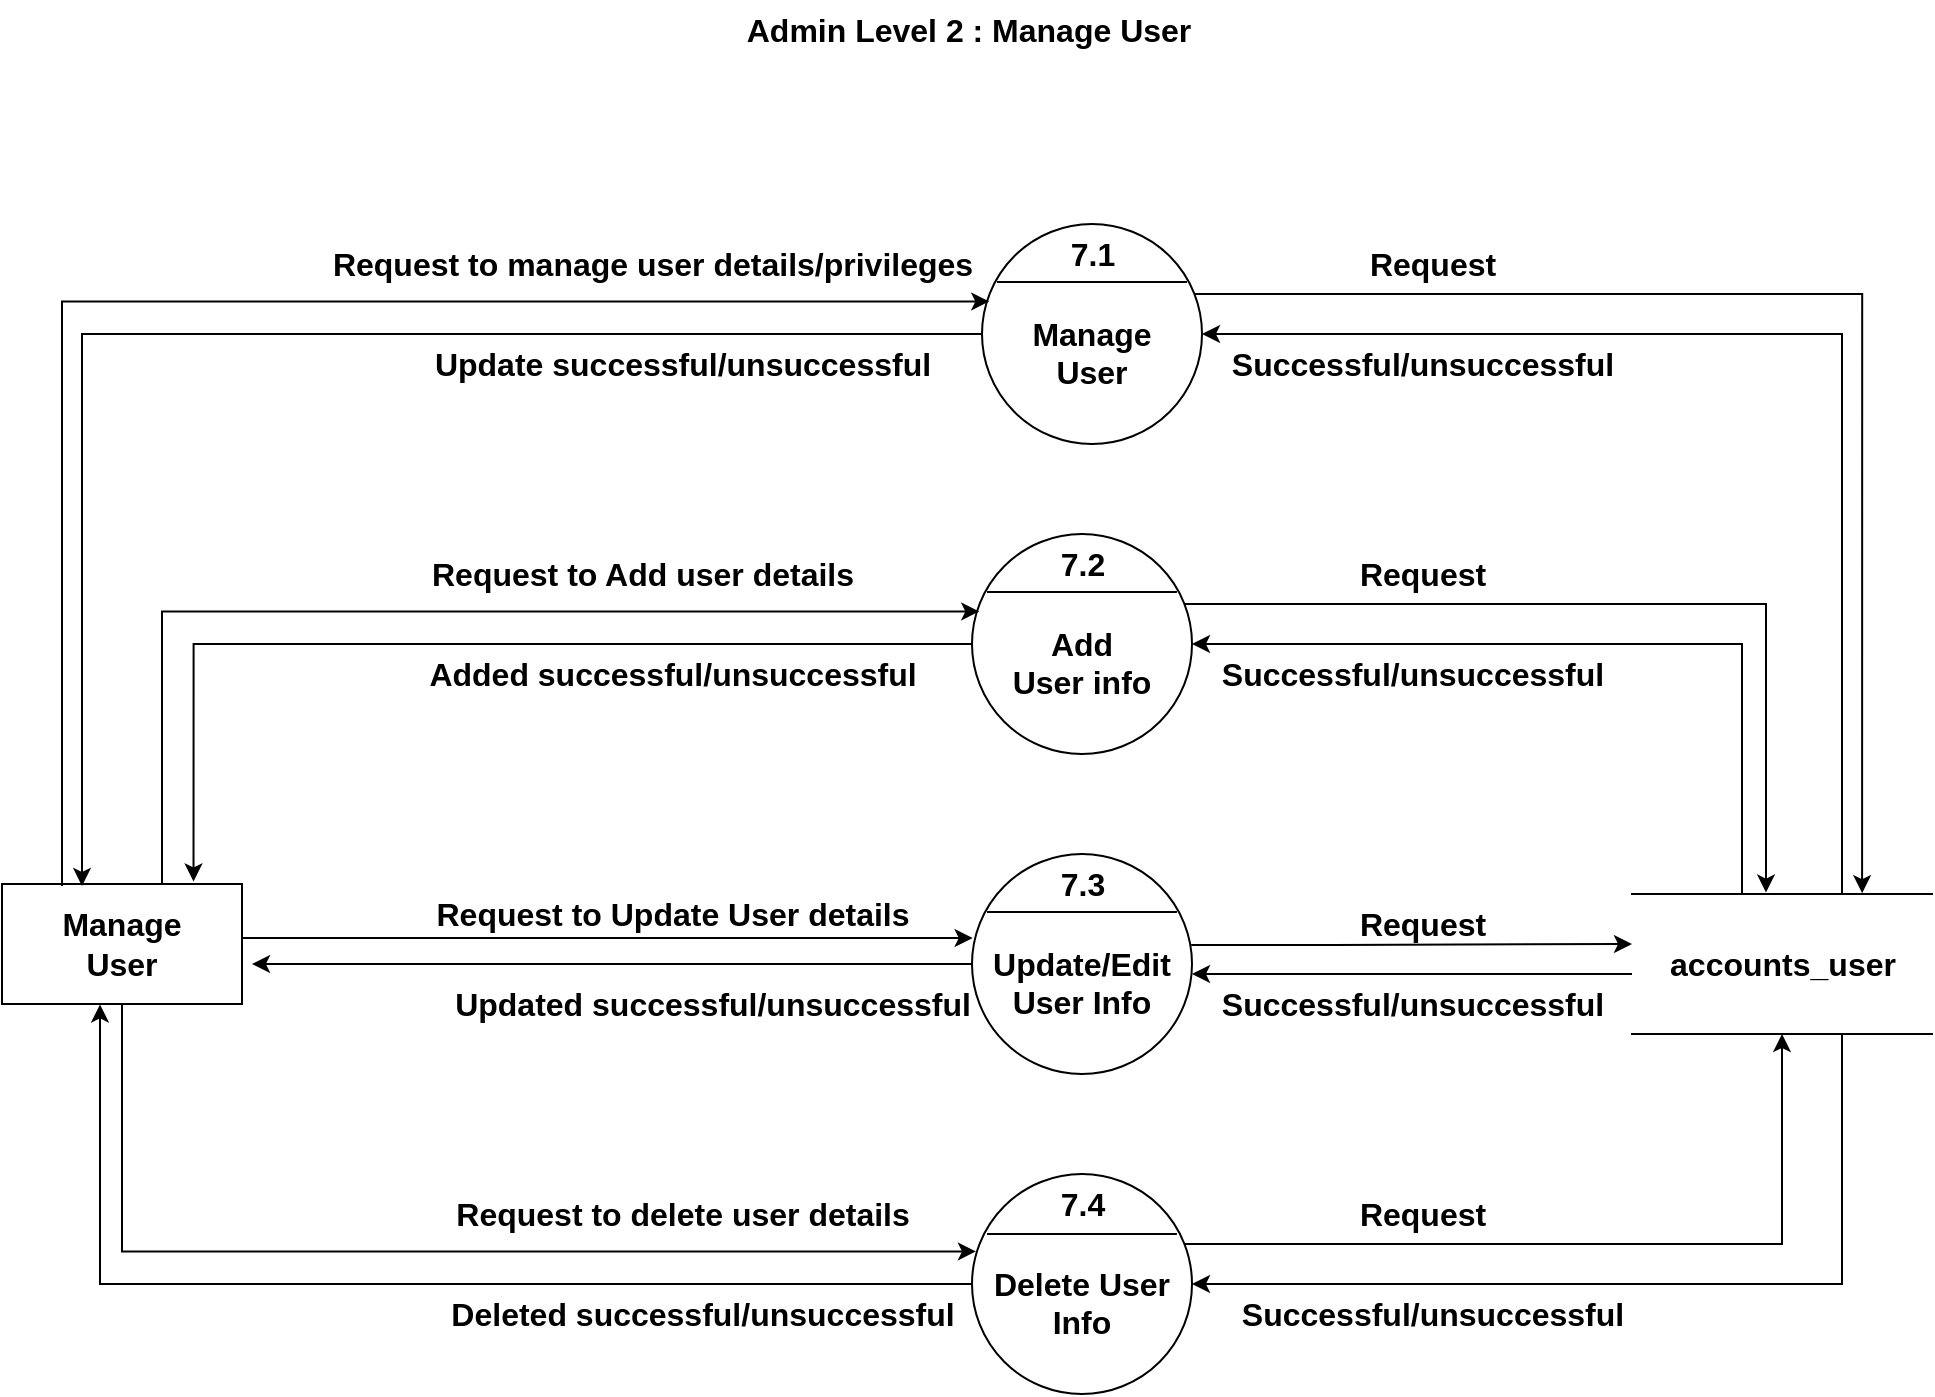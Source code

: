 <mxfile version="20.1.2" type="device"><diagram id="vYa11gg2nDC6DcPnt15G" name="Page-1"><mxGraphModel dx="1038" dy="-363" grid="1" gridSize="10" guides="1" tooltips="1" connect="1" arrows="1" fold="1" page="1" pageScale="1" pageWidth="1100" pageHeight="850" math="0" shadow="0"><root><mxCell id="0"/><mxCell id="1" parent="0"/><mxCell id="HEPLfo2_U_q-AabHbAsl-4" style="edgeStyle=orthogonalEdgeStyle;rounded=0;orthogonalLoop=1;jettySize=auto;html=1;entryX=0.798;entryY=-0.021;entryDx=0;entryDy=0;entryPerimeter=0;fontSize=16;" parent="1" source="HEPLfo2_U_q-AabHbAsl-6" target="HEPLfo2_U_q-AabHbAsl-45" edge="1"><mxGeometry relative="1" as="geometry"><Array as="points"><mxPoint x="163" y="1192"/></Array></mxGeometry></mxCell><mxCell id="HEPLfo2_U_q-AabHbAsl-5" style="edgeStyle=orthogonalEdgeStyle;rounded=0;orthogonalLoop=1;jettySize=auto;html=1;entryX=0.448;entryY=-0.01;entryDx=0;entryDy=0;fontSize=16;entryPerimeter=0;" parent="1" source="HEPLfo2_U_q-AabHbAsl-6" target="HEPLfo2_U_q-AabHbAsl-13" edge="1"><mxGeometry relative="1" as="geometry"><Array as="points"><mxPoint x="949" y="1172"/><mxPoint x="949" y="1316"/></Array></mxGeometry></mxCell><mxCell id="HEPLfo2_U_q-AabHbAsl-6" value="&lt;b&gt;&lt;br&gt;Add&lt;br&gt;User info&lt;br&gt;&lt;/b&gt;" style="ellipse;whiteSpace=wrap;html=1;aspect=fixed;fontSize=16;" parent="1" vertex="1"><mxGeometry x="552" y="1137" width="110" height="110" as="geometry"/></mxCell><mxCell id="HEPLfo2_U_q-AabHbAsl-7" style="edgeStyle=orthogonalEdgeStyle;rounded=0;orthogonalLoop=1;jettySize=auto;html=1;fontSize=16;" parent="1" source="HEPLfo2_U_q-AabHbAsl-8" edge="1"><mxGeometry relative="1" as="geometry"><mxPoint x="192" y="1352" as="targetPoint"/></mxGeometry></mxCell><mxCell id="HEPLfo2_U_q-AabHbAsl-8" value="&lt;b&gt;&lt;br&gt;Update/Edit&lt;br&gt;User Info&lt;/b&gt;&lt;b&gt;&lt;br&gt;&lt;/b&gt;" style="ellipse;whiteSpace=wrap;html=1;aspect=fixed;fontSize=16;" parent="1" vertex="1"><mxGeometry x="552" y="1297" width="110" height="110" as="geometry"/></mxCell><mxCell id="HEPLfo2_U_q-AabHbAsl-9" style="edgeStyle=orthogonalEdgeStyle;rounded=0;orthogonalLoop=1;jettySize=auto;html=1;entryX=1;entryY=0.5;entryDx=0;entryDy=0;fontSize=16;" parent="1" source="HEPLfo2_U_q-AabHbAsl-13" target="HEPLfo2_U_q-AabHbAsl-6" edge="1"><mxGeometry relative="1" as="geometry"><Array as="points"><mxPoint x="937" y="1192"/></Array></mxGeometry></mxCell><mxCell id="HEPLfo2_U_q-AabHbAsl-11" style="edgeStyle=orthogonalEdgeStyle;rounded=0;orthogonalLoop=1;jettySize=auto;html=1;entryX=1;entryY=0.5;entryDx=0;entryDy=0;fontSize=16;" parent="1" source="HEPLfo2_U_q-AabHbAsl-13" target="HEPLfo2_U_q-AabHbAsl-16" edge="1"><mxGeometry relative="1" as="geometry"><Array as="points"><mxPoint x="987" y="1512"/></Array></mxGeometry></mxCell><mxCell id="HEPLfo2_U_q-AabHbAsl-13" value="&lt;b&gt;accounts_user&lt;br&gt;&lt;/b&gt;" style="html=1;dashed=0;whitespace=wrap;shape=partialRectangle;right=0;left=0;fontSize=16;" parent="1" vertex="1"><mxGeometry x="882" y="1317" width="150" height="70" as="geometry"/></mxCell><mxCell id="HEPLfo2_U_q-AabHbAsl-14" style="edgeStyle=orthogonalEdgeStyle;rounded=0;orthogonalLoop=1;jettySize=auto;html=1;fontSize=16;entryX=0.406;entryY=1.003;entryDx=0;entryDy=0;entryPerimeter=0;" parent="1" source="HEPLfo2_U_q-AabHbAsl-16" target="HEPLfo2_U_q-AabHbAsl-45" edge="1"><mxGeometry relative="1" as="geometry"><Array as="points"><mxPoint x="116" y="1512"/><mxPoint x="116" y="1372"/></Array><mxPoint x="87" y="1372" as="targetPoint"/></mxGeometry></mxCell><mxCell id="HEPLfo2_U_q-AabHbAsl-15" style="edgeStyle=orthogonalEdgeStyle;rounded=0;orthogonalLoop=1;jettySize=auto;html=1;entryX=0.5;entryY=1;entryDx=0;entryDy=0;fontSize=16;" parent="1" source="HEPLfo2_U_q-AabHbAsl-16" target="HEPLfo2_U_q-AabHbAsl-13" edge="1"><mxGeometry relative="1" as="geometry"><Array as="points"><mxPoint x="957" y="1492"/></Array></mxGeometry></mxCell><mxCell id="HEPLfo2_U_q-AabHbAsl-16" value="&lt;b&gt;&lt;br&gt;Delete User&lt;br&gt;Info&lt;br&gt;&lt;/b&gt;" style="ellipse;whiteSpace=wrap;html=1;aspect=fixed;fontSize=16;" parent="1" vertex="1"><mxGeometry x="552" y="1457.0" width="110" height="110" as="geometry"/></mxCell><mxCell id="HEPLfo2_U_q-AabHbAsl-20" value="&lt;b&gt;Successful/unsuccessful&lt;/b&gt;" style="text;html=1;align=center;verticalAlign=middle;resizable=0;points=[];autosize=1;strokeColor=none;fillColor=none;fontSize=16;" parent="1" vertex="1"><mxGeometry x="667" y="1357.0" width="210" height="30" as="geometry"/></mxCell><mxCell id="HEPLfo2_U_q-AabHbAsl-22" value="&lt;b&gt;Request to Add user details&lt;/b&gt;" style="text;html=1;align=center;verticalAlign=middle;resizable=0;points=[];autosize=1;strokeColor=none;fillColor=none;fontSize=16;" parent="1" vertex="1"><mxGeometry x="272" y="1142" width="230" height="30" as="geometry"/></mxCell><mxCell id="HEPLfo2_U_q-AabHbAsl-23" value="&lt;b&gt;Request to delete user details&lt;/b&gt;" style="text;html=1;align=center;verticalAlign=middle;resizable=0;points=[];autosize=1;strokeColor=none;fillColor=none;fontSize=16;" parent="1" vertex="1"><mxGeometry x="282" y="1462.0" width="250" height="30" as="geometry"/></mxCell><mxCell id="HEPLfo2_U_q-AabHbAsl-24" value="&lt;b&gt;Added successful/unsuccessful&lt;/b&gt;" style="text;html=1;align=center;verticalAlign=middle;resizable=0;points=[];autosize=1;strokeColor=none;fillColor=none;fontSize=16;" parent="1" vertex="1"><mxGeometry x="267" y="1192" width="270" height="30" as="geometry"/></mxCell><mxCell id="HEPLfo2_U_q-AabHbAsl-26" value="&lt;b&gt;Request to Update User details&lt;/b&gt;" style="text;html=1;align=center;verticalAlign=middle;resizable=0;points=[];autosize=1;strokeColor=none;fillColor=none;fontSize=16;" parent="1" vertex="1"><mxGeometry x="272" y="1312" width="260" height="30" as="geometry"/></mxCell><mxCell id="HEPLfo2_U_q-AabHbAsl-30" value="" style="endArrow=none;html=1;rounded=0;exitX=0.073;exitY=0.264;exitDx=0;exitDy=0;exitPerimeter=0;entryX=0.936;entryY=0.264;entryDx=0;entryDy=0;entryPerimeter=0;" parent="1" edge="1"><mxGeometry width="50" height="50" relative="1" as="geometry"><mxPoint x="559.53" y="1166" as="sourcePoint"/><mxPoint x="654.46" y="1166" as="targetPoint"/></mxGeometry></mxCell><mxCell id="HEPLfo2_U_q-AabHbAsl-31" value="" style="endArrow=none;html=1;rounded=0;exitX=0.073;exitY=0.264;exitDx=0;exitDy=0;exitPerimeter=0;entryX=0.936;entryY=0.264;entryDx=0;entryDy=0;entryPerimeter=0;" parent="1" edge="1"><mxGeometry width="50" height="50" relative="1" as="geometry"><mxPoint x="559.54" y="1326" as="sourcePoint"/><mxPoint x="654.47" y="1326" as="targetPoint"/></mxGeometry></mxCell><mxCell id="HEPLfo2_U_q-AabHbAsl-32" value="" style="endArrow=none;html=1;rounded=0;exitX=0.073;exitY=0.264;exitDx=0;exitDy=0;exitPerimeter=0;entryX=0.936;entryY=0.264;entryDx=0;entryDy=0;entryPerimeter=0;" parent="1" edge="1"><mxGeometry width="50" height="50" relative="1" as="geometry"><mxPoint x="559.53" y="1487" as="sourcePoint"/><mxPoint x="654.46" y="1487" as="targetPoint"/></mxGeometry></mxCell><mxCell id="HEPLfo2_U_q-AabHbAsl-34" value="&lt;span style=&quot;font-size: 16px;&quot;&gt;&lt;b&gt;7.2&lt;/b&gt;&lt;/span&gt;" style="text;html=1;align=center;verticalAlign=middle;resizable=0;points=[];autosize=1;strokeColor=none;fillColor=none;" parent="1" vertex="1"><mxGeometry x="582" y="1137" width="50" height="30" as="geometry"/></mxCell><mxCell id="HEPLfo2_U_q-AabHbAsl-35" value="&lt;span style=&quot;font-size: 16px;&quot;&gt;&lt;b&gt;7.3&lt;/b&gt;&lt;/span&gt;" style="text;html=1;align=center;verticalAlign=middle;resizable=0;points=[];autosize=1;strokeColor=none;fillColor=none;" parent="1" vertex="1"><mxGeometry x="582" y="1297" width="50" height="30" as="geometry"/></mxCell><mxCell id="HEPLfo2_U_q-AabHbAsl-36" value="&lt;span style=&quot;font-size: 16px;&quot;&gt;&lt;b&gt;7.4&lt;/b&gt;&lt;/span&gt;" style="text;html=1;align=center;verticalAlign=middle;resizable=0;points=[];autosize=1;strokeColor=none;fillColor=none;" parent="1" vertex="1"><mxGeometry x="582" y="1457.0" width="50" height="30" as="geometry"/></mxCell><mxCell id="HEPLfo2_U_q-AabHbAsl-38" style="edgeStyle=orthogonalEdgeStyle;rounded=0;orthogonalLoop=1;jettySize=auto;html=1;entryX=-0.006;entryY=0.393;entryDx=0;entryDy=0;entryPerimeter=0;fontSize=16;" parent="1" edge="1"><mxGeometry relative="1" as="geometry"><mxPoint x="661.575" y="1342.49" as="sourcePoint"/><mxPoint x="882" y="1342" as="targetPoint"/><Array as="points"><mxPoint x="732.9" y="1342.49"/><mxPoint x="732.9" y="1342.49"/></Array></mxGeometry></mxCell><mxCell id="HEPLfo2_U_q-AabHbAsl-39" style="edgeStyle=orthogonalEdgeStyle;rounded=0;orthogonalLoop=1;jettySize=auto;html=1;entryX=1;entryY=0.5;entryDx=0;entryDy=0;fontSize=16;" parent="1" edge="1"><mxGeometry relative="1" as="geometry"><mxPoint x="882" y="1357" as="sourcePoint"/><mxPoint x="662.0" y="1357" as="targetPoint"/><Array as="points"><mxPoint x="817" y="1357.0"/><mxPoint x="817" y="1357.0"/></Array></mxGeometry></mxCell><mxCell id="HEPLfo2_U_q-AabHbAsl-41" style="edgeStyle=orthogonalEdgeStyle;rounded=0;orthogonalLoop=1;jettySize=auto;html=1;entryX=0.033;entryY=0.352;entryDx=0;entryDy=0;entryPerimeter=0;fontSize=16;" parent="1" source="HEPLfo2_U_q-AabHbAsl-45" target="HEPLfo2_U_q-AabHbAsl-6" edge="1"><mxGeometry relative="1" as="geometry"><Array as="points"><mxPoint x="147" y="1176"/></Array></mxGeometry></mxCell><mxCell id="HEPLfo2_U_q-AabHbAsl-42" style="edgeStyle=orthogonalEdgeStyle;rounded=0;orthogonalLoop=1;jettySize=auto;html=1;entryX=0.003;entryY=0.382;entryDx=0;entryDy=0;entryPerimeter=0;fontSize=16;" parent="1" source="HEPLfo2_U_q-AabHbAsl-45" target="HEPLfo2_U_q-AabHbAsl-8" edge="1"><mxGeometry relative="1" as="geometry"><Array as="points"><mxPoint x="447" y="1339"/><mxPoint x="447" y="1339"/></Array></mxGeometry></mxCell><mxCell id="HEPLfo2_U_q-AabHbAsl-43" style="edgeStyle=orthogonalEdgeStyle;rounded=0;orthogonalLoop=1;jettySize=auto;html=1;entryX=0.018;entryY=0.352;entryDx=0;entryDy=0;entryPerimeter=0;fontSize=16;" parent="1" source="HEPLfo2_U_q-AabHbAsl-45" target="HEPLfo2_U_q-AabHbAsl-16" edge="1"><mxGeometry relative="1" as="geometry"><Array as="points"><mxPoint x="127" y="1496"/></Array></mxGeometry></mxCell><mxCell id="HEPLfo2_U_q-AabHbAsl-45" value="&lt;b&gt;Manage&lt;br&gt;User&lt;br&gt;&lt;/b&gt;" style="rounded=0;whiteSpace=wrap;html=1;fontSize=16;" parent="1" vertex="1"><mxGeometry x="67" y="1312" width="120" height="60" as="geometry"/></mxCell><mxCell id="HEPLfo2_U_q-AabHbAsl-47" value="&lt;b&gt;Request&lt;/b&gt;" style="text;html=1;align=center;verticalAlign=middle;resizable=0;points=[];autosize=1;strokeColor=none;fillColor=none;fontSize=16;" parent="1" vertex="1"><mxGeometry x="732" y="1142" width="90" height="30" as="geometry"/></mxCell><mxCell id="HEPLfo2_U_q-AabHbAsl-48" value="&lt;b&gt;Request&lt;/b&gt;" style="text;html=1;align=center;verticalAlign=middle;resizable=0;points=[];autosize=1;strokeColor=none;fillColor=none;fontSize=16;" parent="1" vertex="1"><mxGeometry x="732" y="1317" width="90" height="30" as="geometry"/></mxCell><mxCell id="HEPLfo2_U_q-AabHbAsl-49" value="&lt;b&gt;Request&lt;/b&gt;" style="text;html=1;align=center;verticalAlign=middle;resizable=0;points=[];autosize=1;strokeColor=none;fillColor=none;fontSize=16;" parent="1" vertex="1"><mxGeometry x="732" y="1462" width="90" height="30" as="geometry"/></mxCell><mxCell id="HEPLfo2_U_q-AabHbAsl-52" value="&lt;b&gt;Successful/unsuccessful&lt;/b&gt;" style="text;html=1;align=center;verticalAlign=middle;resizable=0;points=[];autosize=1;strokeColor=none;fillColor=none;fontSize=16;" parent="1" vertex="1"><mxGeometry x="677" y="1512" width="210" height="30" as="geometry"/></mxCell><mxCell id="HEPLfo2_U_q-AabHbAsl-53" value="&lt;b&gt;Successful/unsuccessful&lt;/b&gt;" style="text;html=1;align=center;verticalAlign=middle;resizable=0;points=[];autosize=1;strokeColor=none;fillColor=none;fontSize=16;" parent="1" vertex="1"><mxGeometry x="667" y="1192" width="210" height="30" as="geometry"/></mxCell><mxCell id="HEPLfo2_U_q-AabHbAsl-55" value="&lt;b&gt;Updated successful/unsuccessful&lt;/b&gt;" style="text;html=1;align=center;verticalAlign=middle;resizable=0;points=[];autosize=1;strokeColor=none;fillColor=none;fontSize=16;" parent="1" vertex="1"><mxGeometry x="282" y="1357" width="280" height="30" as="geometry"/></mxCell><mxCell id="HEPLfo2_U_q-AabHbAsl-56" value="&lt;b&gt;Deleted successful/unsuccessful&lt;/b&gt;" style="text;html=1;align=center;verticalAlign=middle;resizable=0;points=[];autosize=1;strokeColor=none;fillColor=none;fontSize=16;" parent="1" vertex="1"><mxGeometry x="277" y="1512" width="280" height="30" as="geometry"/></mxCell><mxCell id="D6VovLAvyJPBOBmervXE-3" style="edgeStyle=orthogonalEdgeStyle;rounded=0;orthogonalLoop=1;jettySize=auto;html=1;entryX=0.767;entryY=-0.006;entryDx=0;entryDy=0;fontSize=16;entryPerimeter=0;" parent="1" source="D6VovLAvyJPBOBmervXE-4" target="HEPLfo2_U_q-AabHbAsl-13" edge="1"><mxGeometry relative="1" as="geometry"><Array as="points"><mxPoint x="997" y="1017"/></Array><mxPoint x="924.5" y="1162" as="targetPoint"/></mxGeometry></mxCell><mxCell id="D6VovLAvyJPBOBmervXE-4" value="&lt;b&gt;&lt;br&gt;Manage&lt;br&gt;User&lt;br&gt;&lt;/b&gt;" style="ellipse;whiteSpace=wrap;html=1;aspect=fixed;fontSize=16;" parent="1" vertex="1"><mxGeometry x="557" y="982" width="110" height="110" as="geometry"/></mxCell><mxCell id="D6VovLAvyJPBOBmervXE-5" style="edgeStyle=orthogonalEdgeStyle;rounded=0;orthogonalLoop=1;jettySize=auto;html=1;entryX=1;entryY=0.5;entryDx=0;entryDy=0;fontSize=16;" parent="1" target="D6VovLAvyJPBOBmervXE-4" edge="1"><mxGeometry relative="1" as="geometry"><Array as="points"><mxPoint x="987" y="1317"/><mxPoint x="987" y="1037"/></Array><mxPoint x="987" y="1317" as="sourcePoint"/></mxGeometry></mxCell><mxCell id="D6VovLAvyJPBOBmervXE-6" value="&lt;b&gt;Request to manage user details/privileges&lt;/b&gt;" style="text;html=1;align=center;verticalAlign=middle;resizable=0;points=[];autosize=1;strokeColor=none;fillColor=none;fontSize=16;" parent="1" vertex="1"><mxGeometry x="222" y="987" width="340" height="30" as="geometry"/></mxCell><mxCell id="D6VovLAvyJPBOBmervXE-7" value="&lt;b&gt;Update successful/unsuccessful&lt;/b&gt;" style="text;html=1;align=center;verticalAlign=middle;resizable=0;points=[];autosize=1;strokeColor=none;fillColor=none;fontSize=16;" parent="1" vertex="1"><mxGeometry x="272" y="1037" width="270" height="30" as="geometry"/></mxCell><mxCell id="D6VovLAvyJPBOBmervXE-8" value="" style="endArrow=none;html=1;rounded=0;exitX=0.073;exitY=0.264;exitDx=0;exitDy=0;exitPerimeter=0;entryX=0.936;entryY=0.264;entryDx=0;entryDy=0;entryPerimeter=0;" parent="1" edge="1"><mxGeometry width="50" height="50" relative="1" as="geometry"><mxPoint x="564.53" y="1011" as="sourcePoint"/><mxPoint x="659.46" y="1011" as="targetPoint"/></mxGeometry></mxCell><mxCell id="D6VovLAvyJPBOBmervXE-9" value="&lt;span style=&quot;font-size: 16px;&quot;&gt;&lt;b&gt;7.1&lt;/b&gt;&lt;/span&gt;" style="text;html=1;align=center;verticalAlign=middle;resizable=0;points=[];autosize=1;strokeColor=none;fillColor=none;" parent="1" vertex="1"><mxGeometry x="587" y="982" width="50" height="30" as="geometry"/></mxCell><mxCell id="D6VovLAvyJPBOBmervXE-10" style="edgeStyle=orthogonalEdgeStyle;rounded=0;orthogonalLoop=1;jettySize=auto;html=1;entryX=0.033;entryY=0.352;entryDx=0;entryDy=0;entryPerimeter=0;fontSize=16;" parent="1" target="D6VovLAvyJPBOBmervXE-4" edge="1"><mxGeometry relative="1" as="geometry"><Array as="points"><mxPoint x="97" y="1313"/><mxPoint x="97" y="1021"/></Array><mxPoint x="97" y="1312" as="sourcePoint"/></mxGeometry></mxCell><mxCell id="D6VovLAvyJPBOBmervXE-11" value="&lt;b&gt;Request&lt;/b&gt;" style="text;html=1;align=center;verticalAlign=middle;resizable=0;points=[];autosize=1;strokeColor=none;fillColor=none;fontSize=16;" parent="1" vertex="1"><mxGeometry x="737" y="987" width="90" height="30" as="geometry"/></mxCell><mxCell id="D6VovLAvyJPBOBmervXE-12" value="&lt;b&gt;Successful/unsuccessful&lt;/b&gt;" style="text;html=1;align=center;verticalAlign=middle;resizable=0;points=[];autosize=1;strokeColor=none;fillColor=none;fontSize=16;" parent="1" vertex="1"><mxGeometry x="672" y="1037" width="210" height="30" as="geometry"/></mxCell><mxCell id="D6VovLAvyJPBOBmervXE-13" style="edgeStyle=orthogonalEdgeStyle;rounded=0;orthogonalLoop=1;jettySize=auto;html=1;fontSize=16;" parent="1" edge="1"><mxGeometry relative="1" as="geometry"><Array as="points"><mxPoint x="107" y="1037"/><mxPoint x="107" y="1313"/></Array><mxPoint x="557" y="1037" as="sourcePoint"/><mxPoint x="107" y="1313" as="targetPoint"/></mxGeometry></mxCell><mxCell id="HA7pVKcpq0I7DmKjEcWD-1" value="&lt;b&gt;&lt;font style=&quot;font-size: 16px;&quot;&gt;Admin Level 2 : Manage User&lt;/font&gt;&lt;/b&gt;" style="text;html=1;align=center;verticalAlign=middle;resizable=0;points=[];autosize=1;strokeColor=none;fillColor=none;" parent="1" vertex="1"><mxGeometry x="425" y="870" width="250" height="30" as="geometry"/></mxCell></root></mxGraphModel></diagram></mxfile>